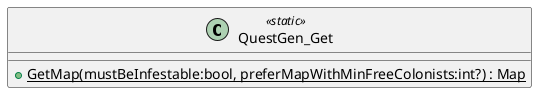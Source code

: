 @startuml
class QuestGen_Get <<static>> {
    + {static} GetMap(mustBeInfestable:bool, preferMapWithMinFreeColonists:int?) : Map
}
@enduml
